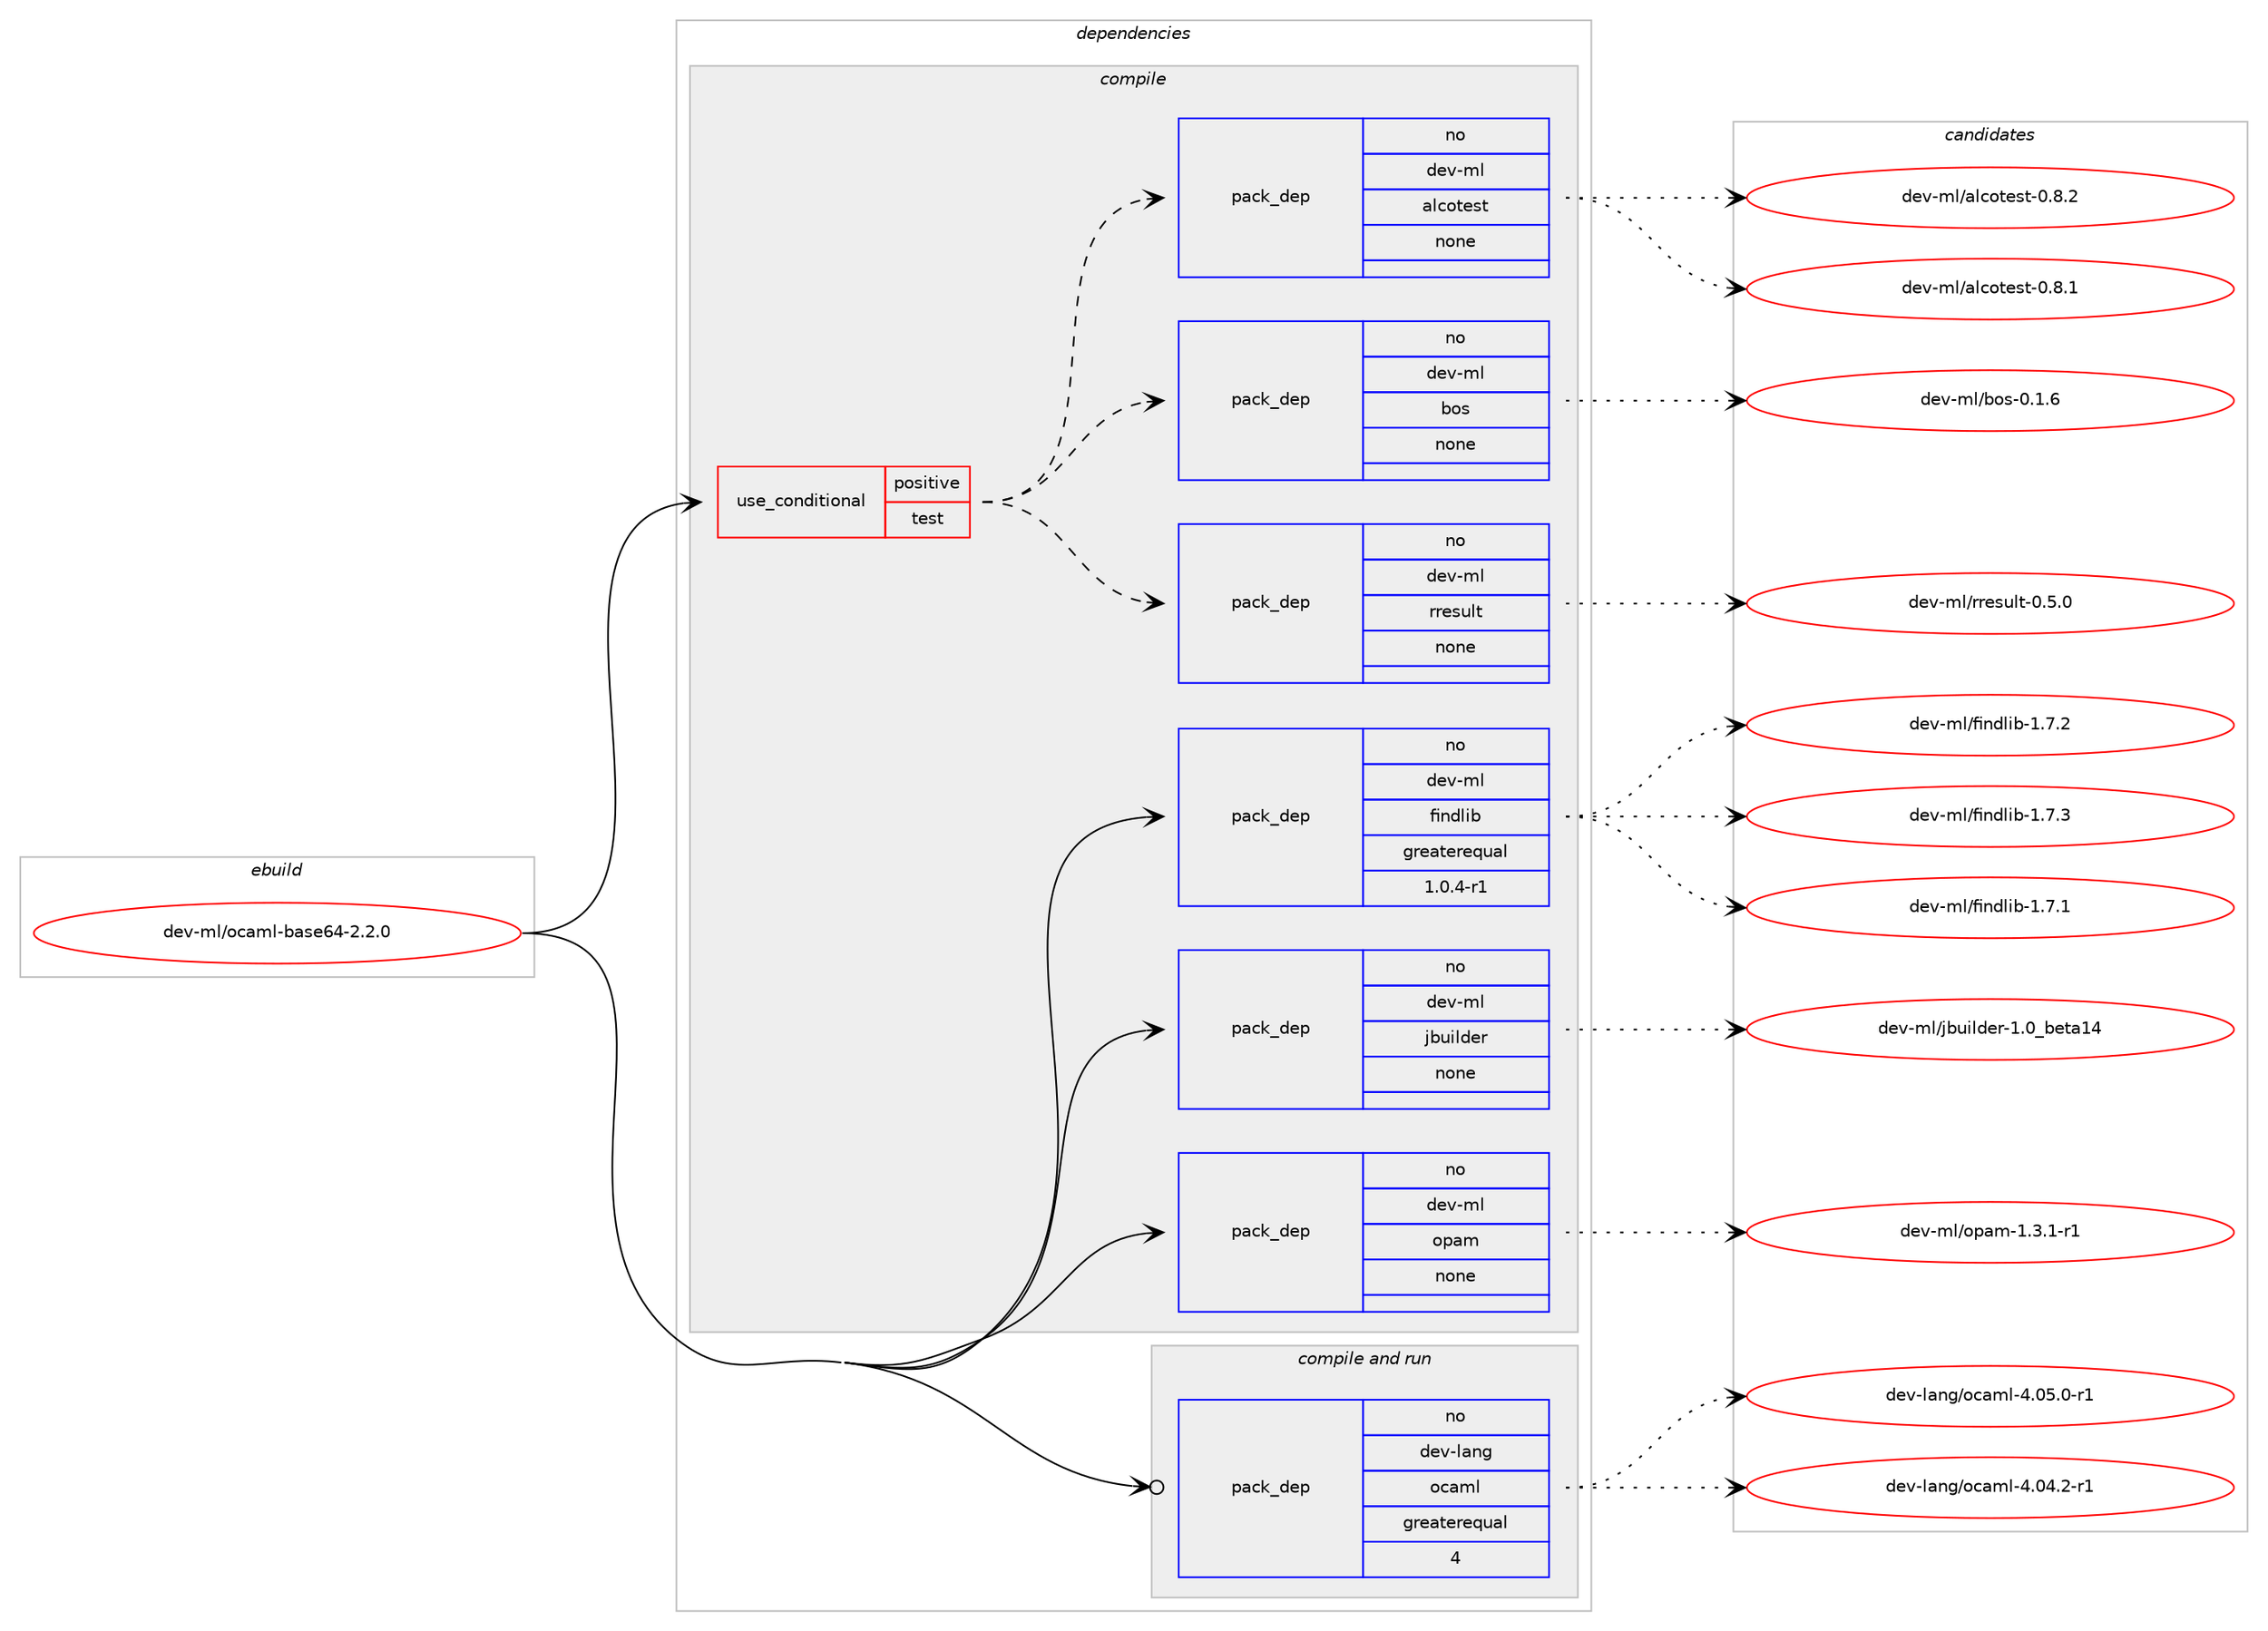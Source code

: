 digraph prolog {

# *************
# Graph options
# *************

newrank=true;
concentrate=true;
compound=true;
graph [rankdir=LR,fontname=Helvetica,fontsize=10,ranksep=1.5];#, ranksep=2.5, nodesep=0.2];
edge  [arrowhead=vee];
node  [fontname=Helvetica,fontsize=10];

# **********
# The ebuild
# **********

subgraph cluster_leftcol {
color=gray;
rank=same;
label=<<i>ebuild</i>>;
id [label="dev-ml/ocaml-base64-2.2.0", color=red, width=4, href="../dev-ml/ocaml-base64-2.2.0.svg"];
}

# ****************
# The dependencies
# ****************

subgraph cluster_midcol {
color=gray;
label=<<i>dependencies</i>>;
subgraph cluster_compile {
fillcolor="#eeeeee";
style=filled;
label=<<i>compile</i>>;
subgraph cond367544 {
dependency1375190 [label=<<TABLE BORDER="0" CELLBORDER="1" CELLSPACING="0" CELLPADDING="4"><TR><TD ROWSPAN="3" CELLPADDING="10">use_conditional</TD></TR><TR><TD>positive</TD></TR><TR><TD>test</TD></TR></TABLE>>, shape=none, color=red];
subgraph pack984610 {
dependency1375191 [label=<<TABLE BORDER="0" CELLBORDER="1" CELLSPACING="0" CELLPADDING="4" WIDTH="220"><TR><TD ROWSPAN="6" CELLPADDING="30">pack_dep</TD></TR><TR><TD WIDTH="110">no</TD></TR><TR><TD>dev-ml</TD></TR><TR><TD>rresult</TD></TR><TR><TD>none</TD></TR><TR><TD></TD></TR></TABLE>>, shape=none, color=blue];
}
dependency1375190:e -> dependency1375191:w [weight=20,style="dashed",arrowhead="vee"];
subgraph pack984611 {
dependency1375192 [label=<<TABLE BORDER="0" CELLBORDER="1" CELLSPACING="0" CELLPADDING="4" WIDTH="220"><TR><TD ROWSPAN="6" CELLPADDING="30">pack_dep</TD></TR><TR><TD WIDTH="110">no</TD></TR><TR><TD>dev-ml</TD></TR><TR><TD>bos</TD></TR><TR><TD>none</TD></TR><TR><TD></TD></TR></TABLE>>, shape=none, color=blue];
}
dependency1375190:e -> dependency1375192:w [weight=20,style="dashed",arrowhead="vee"];
subgraph pack984612 {
dependency1375193 [label=<<TABLE BORDER="0" CELLBORDER="1" CELLSPACING="0" CELLPADDING="4" WIDTH="220"><TR><TD ROWSPAN="6" CELLPADDING="30">pack_dep</TD></TR><TR><TD WIDTH="110">no</TD></TR><TR><TD>dev-ml</TD></TR><TR><TD>alcotest</TD></TR><TR><TD>none</TD></TR><TR><TD></TD></TR></TABLE>>, shape=none, color=blue];
}
dependency1375190:e -> dependency1375193:w [weight=20,style="dashed",arrowhead="vee"];
}
id:e -> dependency1375190:w [weight=20,style="solid",arrowhead="vee"];
subgraph pack984613 {
dependency1375194 [label=<<TABLE BORDER="0" CELLBORDER="1" CELLSPACING="0" CELLPADDING="4" WIDTH="220"><TR><TD ROWSPAN="6" CELLPADDING="30">pack_dep</TD></TR><TR><TD WIDTH="110">no</TD></TR><TR><TD>dev-ml</TD></TR><TR><TD>findlib</TD></TR><TR><TD>greaterequal</TD></TR><TR><TD>1.0.4-r1</TD></TR></TABLE>>, shape=none, color=blue];
}
id:e -> dependency1375194:w [weight=20,style="solid",arrowhead="vee"];
subgraph pack984614 {
dependency1375195 [label=<<TABLE BORDER="0" CELLBORDER="1" CELLSPACING="0" CELLPADDING="4" WIDTH="220"><TR><TD ROWSPAN="6" CELLPADDING="30">pack_dep</TD></TR><TR><TD WIDTH="110">no</TD></TR><TR><TD>dev-ml</TD></TR><TR><TD>jbuilder</TD></TR><TR><TD>none</TD></TR><TR><TD></TD></TR></TABLE>>, shape=none, color=blue];
}
id:e -> dependency1375195:w [weight=20,style="solid",arrowhead="vee"];
subgraph pack984615 {
dependency1375196 [label=<<TABLE BORDER="0" CELLBORDER="1" CELLSPACING="0" CELLPADDING="4" WIDTH="220"><TR><TD ROWSPAN="6" CELLPADDING="30">pack_dep</TD></TR><TR><TD WIDTH="110">no</TD></TR><TR><TD>dev-ml</TD></TR><TR><TD>opam</TD></TR><TR><TD>none</TD></TR><TR><TD></TD></TR></TABLE>>, shape=none, color=blue];
}
id:e -> dependency1375196:w [weight=20,style="solid",arrowhead="vee"];
}
subgraph cluster_compileandrun {
fillcolor="#eeeeee";
style=filled;
label=<<i>compile and run</i>>;
subgraph pack984616 {
dependency1375197 [label=<<TABLE BORDER="0" CELLBORDER="1" CELLSPACING="0" CELLPADDING="4" WIDTH="220"><TR><TD ROWSPAN="6" CELLPADDING="30">pack_dep</TD></TR><TR><TD WIDTH="110">no</TD></TR><TR><TD>dev-lang</TD></TR><TR><TD>ocaml</TD></TR><TR><TD>greaterequal</TD></TR><TR><TD>4</TD></TR></TABLE>>, shape=none, color=blue];
}
id:e -> dependency1375197:w [weight=20,style="solid",arrowhead="odotvee"];
}
subgraph cluster_run {
fillcolor="#eeeeee";
style=filled;
label=<<i>run</i>>;
}
}

# **************
# The candidates
# **************

subgraph cluster_choices {
rank=same;
color=gray;
label=<<i>candidates</i>>;

subgraph choice984610 {
color=black;
nodesep=1;
choice1001011184510910847114114101115117108116454846534648 [label="dev-ml/rresult-0.5.0", color=red, width=4,href="../dev-ml/rresult-0.5.0.svg"];
dependency1375191:e -> choice1001011184510910847114114101115117108116454846534648:w [style=dotted,weight="100"];
}
subgraph choice984611 {
color=black;
nodesep=1;
choice100101118451091084798111115454846494654 [label="dev-ml/bos-0.1.6", color=red, width=4,href="../dev-ml/bos-0.1.6.svg"];
dependency1375192:e -> choice100101118451091084798111115454846494654:w [style=dotted,weight="100"];
}
subgraph choice984612 {
color=black;
nodesep=1;
choice10010111845109108479710899111116101115116454846564649 [label="dev-ml/alcotest-0.8.1", color=red, width=4,href="../dev-ml/alcotest-0.8.1.svg"];
choice10010111845109108479710899111116101115116454846564650 [label="dev-ml/alcotest-0.8.2", color=red, width=4,href="../dev-ml/alcotest-0.8.2.svg"];
dependency1375193:e -> choice10010111845109108479710899111116101115116454846564649:w [style=dotted,weight="100"];
dependency1375193:e -> choice10010111845109108479710899111116101115116454846564650:w [style=dotted,weight="100"];
}
subgraph choice984613 {
color=black;
nodesep=1;
choice100101118451091084710210511010010810598454946554649 [label="dev-ml/findlib-1.7.1", color=red, width=4,href="../dev-ml/findlib-1.7.1.svg"];
choice100101118451091084710210511010010810598454946554650 [label="dev-ml/findlib-1.7.2", color=red, width=4,href="../dev-ml/findlib-1.7.2.svg"];
choice100101118451091084710210511010010810598454946554651 [label="dev-ml/findlib-1.7.3", color=red, width=4,href="../dev-ml/findlib-1.7.3.svg"];
dependency1375194:e -> choice100101118451091084710210511010010810598454946554649:w [style=dotted,weight="100"];
dependency1375194:e -> choice100101118451091084710210511010010810598454946554650:w [style=dotted,weight="100"];
dependency1375194:e -> choice100101118451091084710210511010010810598454946554651:w [style=dotted,weight="100"];
}
subgraph choice984614 {
color=black;
nodesep=1;
choice100101118451091084710698117105108100101114454946489598101116974952 [label="dev-ml/jbuilder-1.0_beta14", color=red, width=4,href="../dev-ml/jbuilder-1.0_beta14.svg"];
dependency1375195:e -> choice100101118451091084710698117105108100101114454946489598101116974952:w [style=dotted,weight="100"];
}
subgraph choice984615 {
color=black;
nodesep=1;
choice1001011184510910847111112971094549465146494511449 [label="dev-ml/opam-1.3.1-r1", color=red, width=4,href="../dev-ml/opam-1.3.1-r1.svg"];
dependency1375196:e -> choice1001011184510910847111112971094549465146494511449:w [style=dotted,weight="100"];
}
subgraph choice984616 {
color=black;
nodesep=1;
choice1001011184510897110103471119997109108455246485246504511449 [label="dev-lang/ocaml-4.04.2-r1", color=red, width=4,href="../dev-lang/ocaml-4.04.2-r1.svg"];
choice1001011184510897110103471119997109108455246485346484511449 [label="dev-lang/ocaml-4.05.0-r1", color=red, width=4,href="../dev-lang/ocaml-4.05.0-r1.svg"];
dependency1375197:e -> choice1001011184510897110103471119997109108455246485246504511449:w [style=dotted,weight="100"];
dependency1375197:e -> choice1001011184510897110103471119997109108455246485346484511449:w [style=dotted,weight="100"];
}
}

}
